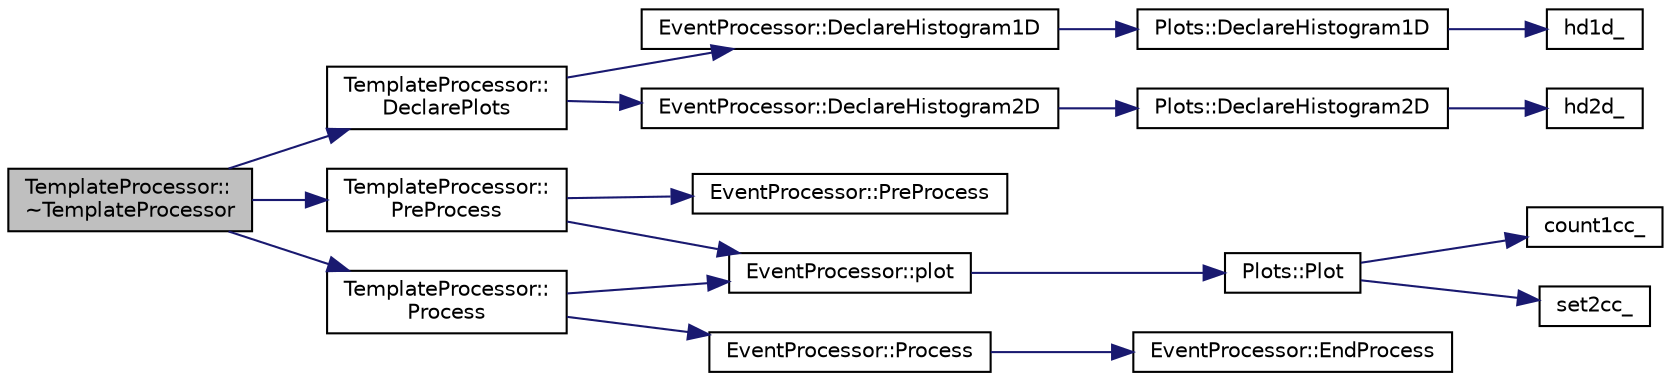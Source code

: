 digraph "TemplateProcessor::~TemplateProcessor"
{
  edge [fontname="Helvetica",fontsize="10",labelfontname="Helvetica",labelfontsize="10"];
  node [fontname="Helvetica",fontsize="10",shape=record];
  rankdir="LR";
  Node1 [label="TemplateProcessor::\l~TemplateProcessor",height=0.2,width=0.4,color="black", fillcolor="grey75", style="filled", fontcolor="black"];
  Node1 -> Node2 [color="midnightblue",fontsize="10",style="solid",fontname="Helvetica"];
  Node2 [label="TemplateProcessor::\lDeclarePlots",height=0.2,width=0.4,color="black", fillcolor="white", style="filled",URL="$da/dfe/class_template_processor.html#ae447375c9e3eae31685252bf17e526ad"];
  Node2 -> Node3 [color="midnightblue",fontsize="10",style="solid",fontname="Helvetica"];
  Node3 [label="EventProcessor::DeclareHistogram1D",height=0.2,width=0.4,color="black", fillcolor="white", style="filled",URL="$d6/d65/class_event_processor.html#aac0d7f24194df48f204ebb9c9b75e19d",tooltip="Declares a 1D histogram calls the C++ wrapper for DAMM. "];
  Node3 -> Node4 [color="midnightblue",fontsize="10",style="solid",fontname="Helvetica"];
  Node4 [label="Plots::DeclareHistogram1D",height=0.2,width=0.4,color="black", fillcolor="white", style="filled",URL="$d7/d8b/class_plots.html#a126b1dfe1d671776ee1caddc7cc249b9",tooltip="Declares a 1D histogram calls the C++ wrapper for DAMM. "];
  Node4 -> Node5 [color="midnightblue",fontsize="10",style="solid",fontname="Helvetica"];
  Node5 [label="hd1d_",height=0.2,width=0.4,color="black", fillcolor="white", style="filled",URL="$da/d57/_scanor_8hpp.html#ae9985183725e9354913756c7f86d355a",tooltip="create a DAMM 1D histogram args are damm id, half-words per channel, param length, hist length, low x-range, high x-range, and title "];
  Node2 -> Node6 [color="midnightblue",fontsize="10",style="solid",fontname="Helvetica"];
  Node6 [label="EventProcessor::DeclareHistogram2D",height=0.2,width=0.4,color="black", fillcolor="white", style="filled",URL="$d6/d65/class_event_processor.html#a37b6d5ad90cc6e55c8021682a355764a",tooltip="Declares a 2D histogram calls the C++ wrapper for DAMM. "];
  Node6 -> Node7 [color="midnightblue",fontsize="10",style="solid",fontname="Helvetica"];
  Node7 [label="Plots::DeclareHistogram2D",height=0.2,width=0.4,color="black", fillcolor="white", style="filled",URL="$d7/d8b/class_plots.html#a59a2ffc3288d877c695346d82499e769",tooltip="Declares a 2D histogram calls the C++ wrapper for DAMM. "];
  Node7 -> Node8 [color="midnightblue",fontsize="10",style="solid",fontname="Helvetica"];
  Node8 [label="hd2d_",height=0.2,width=0.4,color="black", fillcolor="white", style="filled",URL="$da/d57/_scanor_8hpp.html#a65d497b6686f1daba9896091bada3eb1",tooltip="create a DAMM 2D histogram "];
  Node1 -> Node9 [color="midnightblue",fontsize="10",style="solid",fontname="Helvetica"];
  Node9 [label="TemplateProcessor::\lPreProcess",height=0.2,width=0.4,color="black", fillcolor="white", style="filled",URL="$da/dfe/class_template_processor.html#a554450b2ad914835e6b1b8d13a31b409"];
  Node9 -> Node10 [color="midnightblue",fontsize="10",style="solid",fontname="Helvetica"];
  Node10 [label="EventProcessor::PreProcess",height=0.2,width=0.4,color="black", fillcolor="white", style="filled",URL="$d6/d65/class_event_processor.html#a472c9d8c540b273ad1ca9a7f380344b6"];
  Node9 -> Node11 [color="midnightblue",fontsize="10",style="solid",fontname="Helvetica"];
  Node11 [label="EventProcessor::plot",height=0.2,width=0.4,color="black", fillcolor="white", style="filled",URL="$d6/d65/class_event_processor.html#ad5201bb392726e409ba2a6ac44e764d8",tooltip="Implementation of the plot command to interface with the DAMM routines. "];
  Node11 -> Node12 [color="midnightblue",fontsize="10",style="solid",fontname="Helvetica"];
  Node12 [label="Plots::Plot",height=0.2,width=0.4,color="black", fillcolor="white", style="filled",URL="$d7/d8b/class_plots.html#a68849b82c8c7a5d57f972cbd8de83328",tooltip="Plots into histogram defined by dammId. "];
  Node12 -> Node13 [color="midnightblue",fontsize="10",style="solid",fontname="Helvetica"];
  Node13 [label="count1cc_",height=0.2,width=0.4,color="black", fillcolor="white", style="filled",URL="$da/d57/_scanor_8hpp.html#a31aca3d0ff704e08f8f8968288ae7895",tooltip="Defines the DAMM function to call for 1D hists */. "];
  Node12 -> Node14 [color="midnightblue",fontsize="10",style="solid",fontname="Helvetica"];
  Node14 [label="set2cc_",height=0.2,width=0.4,color="black", fillcolor="white", style="filled",URL="$da/d57/_scanor_8hpp.html#a8b0a662ebdb3f947ba8470bf89f11c3a",tooltip="Defines the DAMM function to call for 2D hists */. "];
  Node1 -> Node15 [color="midnightblue",fontsize="10",style="solid",fontname="Helvetica"];
  Node15 [label="TemplateProcessor::\lProcess",height=0.2,width=0.4,color="black", fillcolor="white", style="filled",URL="$da/dfe/class_template_processor.html#a75039958a15712e6d1f83b3654ce6e88"];
  Node15 -> Node16 [color="midnightblue",fontsize="10",style="solid",fontname="Helvetica"];
  Node16 [label="EventProcessor::Process",height=0.2,width=0.4,color="black", fillcolor="white", style="filled",URL="$d6/d65/class_event_processor.html#ae2d41a947da0cb509fd0ca85f6caa0fc"];
  Node16 -> Node17 [color="midnightblue",fontsize="10",style="solid",fontname="Helvetica"];
  Node17 [label="EventProcessor::EndProcess",height=0.2,width=0.4,color="black", fillcolor="white", style="filled",URL="$d6/d65/class_event_processor.html#a301eb8d69b3ceeeb4e69ce84a685f5a1"];
  Node15 -> Node11 [color="midnightblue",fontsize="10",style="solid",fontname="Helvetica"];
}
